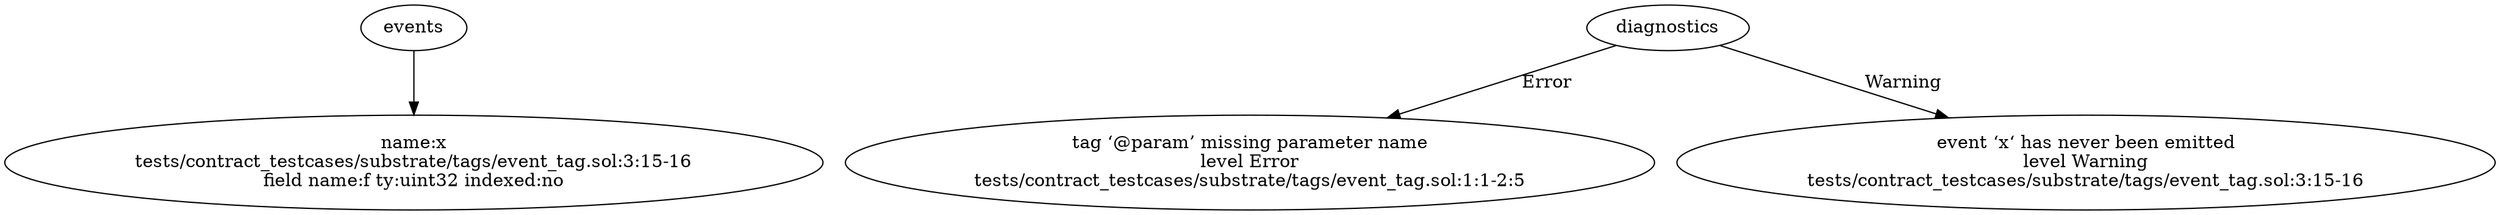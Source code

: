 strict digraph "tests/contract_testcases/substrate/tags/event_tag.sol" {
	x [label="name:x\ntests/contract_testcases/substrate/tags/event_tag.sol:3:15-16\nfield name:f ty:uint32 indexed:no"]
	diagnostic [label="tag ‘@param’ missing parameter name\nlevel Error\ntests/contract_testcases/substrate/tags/event_tag.sol:1:1-2:5"]
	diagnostic_6 [label="event ‘x‘ has never been emitted\nlevel Warning\ntests/contract_testcases/substrate/tags/event_tag.sol:3:15-16"]
	events -> x
	diagnostics -> diagnostic [label="Error"]
	diagnostics -> diagnostic_6 [label="Warning"]
}
